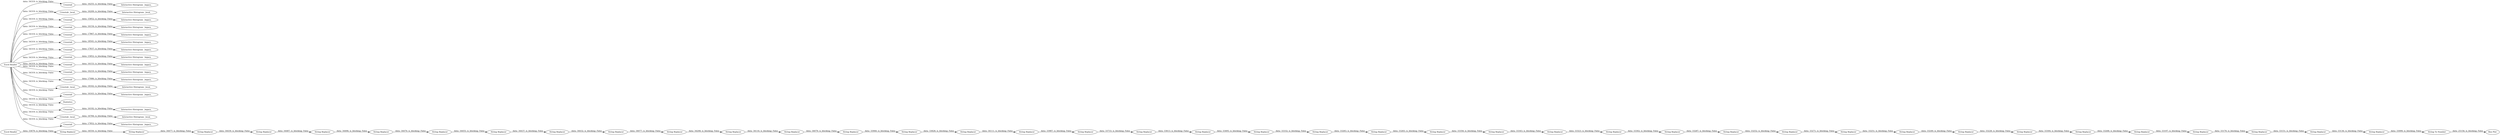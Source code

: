 digraph {
	"7689984694085838954_54" [label="String Replacer"]
	"7689984694085838954_77" [label=Crosstab]
	"7689984694085838954_2" [label="Crosstab _local_"]
	"7689984694085838954_82" [label=Crosstab]
	"7689984694085838954_62" [label=Crosstab]
	"7689984694085838954_43" [label="String Replacer"]
	"7689984694085838954_84" [label="Interactive Histogram _legacy_"]
	"7689984694085838954_47" [label="String To Number"]
	"7689984694085838954_51" [label="String Replacer"]
	"7689984694085838954_101" [label="String Replacer"]
	"7689984694085838954_76" [label=Crosstab]
	"7689984694085838954_53" [label="String Replacer"]
	"7689984694085838954_95" [label="String Replacer"]
	"7689984694085838954_48" [label="String Replacer"]
	"7689984694085838954_70" [label=Crosstab]
	"7689984694085838954_52" [label="String Replacer"]
	"7689984694085838954_86" [label="Excel Reader"]
	"7689984694085838954_81" [label=Crosstab]
	"7689984694085838954_74" [label="Interactive Histogram _legacy_"]
	"7689984694085838954_69" [label="Interactive Histogram _legacy_"]
	"7689984694085838954_92" [label="String Replacer"]
	"7689984694085838954_6" [label="Interactive Histogram _local_"]
	"7689984694085838954_98" [label="String Replacer"]
	"7689984694085838954_71" [label=Crosstab]
	"7689984694085838954_58" [label="Box Plot"]
	"7689984694085838954_61" [label=Crosstab]
	"7689984694085838954_55" [label="String Replacer"]
	"7689984694085838954_112" [label="String Replacer"]
	"7689984694085838954_108" [label="String Replacer"]
	"7689984694085838954_105" [label="String Replacer"]
	"7689984694085838954_97" [label="String Replacer"]
	"7689984694085838954_63" [label=Crosstab]
	"7689984694085838954_106" [label="String Replacer"]
	"7689984694085838954_80" [label=Crosstab]
	"7689984694085838954_7" [label="Crosstab _local_"]
	"7689984694085838954_114" [label="String Replacer"]
	"7689984694085838954_103" [label="String Replacer"]
	"7689984694085838954_59" [label="Excel Reader"]
	"7689984694085838954_64" [label=Crosstab]
	"7689984694085838954_65" [label="Interactive Histogram _legacy_"]
	"7689984694085838954_50" [label="String Replacer"]
	"7689984694085838954_104" [label="String Replacer"]
	"7689984694085838954_90" [label="String Replacer"]
	"7689984694085838954_110" [label="String Replacer"]
	"7689984694085838954_89" [label="String Replacer"]
	"7689984694085838954_88" [label="String Replacer"]
	"7689984694085838954_8" [label=Statistics]
	"7689984694085838954_78" [label="Interactive Histogram _legacy_"]
	"7689984694085838954_45" [label="String Replacer"]
	"7689984694085838954_72" [label=Crosstab]
	"7689984694085838954_99" [label="String Replacer"]
	"7689984694085838954_3" [label="Interactive Histogram _local_"]
	"7689984694085838954_46" [label="String Replacer"]
	"7689984694085838954_67" [label="Interactive Histogram _legacy_"]
	"7689984694085838954_68" [label="Interactive Histogram _legacy_"]
	"7689984694085838954_111" [label="String Replacer"]
	"7689984694085838954_75" [label="Interactive Histogram _legacy_"]
	"7689984694085838954_113" [label="String Replacer"]
	"7689984694085838954_96" [label="String Replacer"]
	"7689984694085838954_94" [label="String Replacer"]
	"7689984694085838954_73" [label="Interactive Histogram _legacy_"]
	"7689984694085838954_44" [label="String Replacer"]
	"7689984694085838954_100" [label="String Replacer"]
	"7689984694085838954_49" [label="String Replacer"]
	"7689984694085838954_79" [label="Interactive Histogram _legacy_"]
	"7689984694085838954_5" [label="Crosstab _local_"]
	"7689984694085838954_83" [label="Interactive Histogram _legacy_"]
	"7689984694085838954_109" [label="String Replacer"]
	"7689984694085838954_60" [label=Crosstab]
	"7689984694085838954_85" [label="Interactive Histogram _legacy_"]
	"7689984694085838954_66" [label="Interactive Histogram _legacy_"]
	"7689984694085838954_87" [label="String Replacer"]
	"7689984694085838954_102" [label="String Replacer"]
	"7689984694085838954_4" [label="Interactive Histogram _local_"]
	"7689984694085838954_93" [label="String Replacer"]
	"7689984694085838954_91" [label="String Replacer"]
	"7689984694085838954_107" [label="String Replacer"]
	"7689984694085838954_7" -> "7689984694085838954_6" [label="data: 18162; is_blocking: False"]
	"7689984694085838954_59" -> "7689984694085838954_2" [label="data: 34319; is_blocking: False"]
	"7689984694085838954_106" -> "7689984694085838954_107" [label="data: 33249; is_blocking: False"]
	"7689984694085838954_98" -> "7689984694085838954_99" [label="data: 33343; is_blocking: False"]
	"7689984694085838954_59" -> "7689984694085838954_82" [label="data: 34319; is_blocking: False"]
	"7689984694085838954_59" -> "7689984694085838954_7" [label="data: 34319; is_blocking: False"]
	"7689984694085838954_59" -> "7689984694085838954_81" [label="data: 34319; is_blocking: False"]
	"7689984694085838954_59" -> "7689984694085838954_80" [label="data: 34319; is_blocking: False"]
	"7689984694085838954_80" -> "7689984694085838954_83" [label="data: 17086; is_blocking: False"]
	"7689984694085838954_99" -> "7689984694085838954_100" [label="data: 33323; is_blocking: False"]
	"7689984694085838954_53" -> "7689984694085838954_90" [label="data: 34432; is_blocking: False"]
	"7689984694085838954_59" -> "7689984694085838954_5" [label="data: 34319; is_blocking: False"]
	"7689984694085838954_44" -> "7689984694085838954_45" [label="data: 34477; is_blocking: False"]
	"7689984694085838954_59" -> "7689984694085838954_8" [label="data: 34319; is_blocking: False"]
	"7689984694085838954_90" -> "7689984694085838954_52" [label="data: 34077; is_blocking: False"]
	"7689984694085838954_59" -> "7689984694085838954_71" [label="data: 34319; is_blocking: False"]
	"7689984694085838954_103" -> "7689984694085838954_105" [label="data: 33271; is_blocking: False"]
	"7689984694085838954_59" -> "7689984694085838954_64" [label="data: 34319; is_blocking: False"]
	"7689984694085838954_45" -> "7689984694085838954_46" [label="data: 34439; is_blocking: False"]
	"7689984694085838954_114" -> "7689984694085838954_47" [label="data: 33099; is_blocking: False"]
	"7689984694085838954_50" -> "7689984694085838954_51" [label="data: 34496; is_blocking: False"]
	"7689984694085838954_49" -> "7689984694085838954_53" [label="data: 34437; is_blocking: False"]
	"7689984694085838954_82" -> "7689984694085838954_85" [label="data: 15852; is_blocking: False"]
	"7689984694085838954_86" -> "7689984694085838954_43" [label="data: 33679; is_blocking: False"]
	"7689984694085838954_96" -> "7689984694085838954_97" [label="data: 33283; is_blocking: False"]
	"7689984694085838954_76" -> "7689984694085838954_78" [label="data: 17867; is_blocking: False"]
	"7689984694085838954_52" -> "7689984694085838954_54" [label="data: 34208; is_blocking: False"]
	"7689984694085838954_59" -> "7689984694085838954_60" [label="data: 34319; is_blocking: False"]
	"7689984694085838954_60" -> "7689984694085838954_65" [label="data: 17852; is_blocking: False"]
	"7689984694085838954_47" -> "7689984694085838954_58" [label="data: 25156; is_blocking: False"]
	"7689984694085838954_105" -> "7689984694085838954_106" [label="data: 33251; is_blocking: False"]
	"7689984694085838954_63" -> "7689984694085838954_68" [label="data: 16210; is_blocking: False"]
	"7689984694085838954_102" -> "7689984694085838954_103" [label="data: 33252; is_blocking: False"]
	"7689984694085838954_2" -> "7689984694085838954_3" [label="data: 16209; is_blocking: False"]
	"7689984694085838954_95" -> "7689984694085838954_96" [label="data: 33283; is_blocking: False"]
	"7689984694085838954_112" -> "7689984694085838954_113" [label="data: 33151; is_blocking: False"]
	"7689984694085838954_97" -> "7689984694085838954_98" [label="data: 33358; is_blocking: False"]
	"7689984694085838954_108" -> "7689984694085838954_109" [label="data: 33304; is_blocking: False"]
	"7689984694085838954_59" -> "7689984694085838954_63" [label="data: 34319; is_blocking: False"]
	"7689984694085838954_70" -> "7689984694085838954_73" [label="data: 18541; is_blocking: False"]
	"7689984694085838954_113" -> "7689984694085838954_114" [label="data: 33136; is_blocking: False"]
	"7689984694085838954_92" -> "7689984694085838954_93" [label="data: 33733; is_blocking: False"]
	"7689984694085838954_59" -> "7689984694085838954_61" [label="data: 34319; is_blocking: False"]
	"7689984694085838954_72" -> "7689984694085838954_75" [label="data: 16192; is_blocking: False"]
	"7689984694085838954_100" -> "7689984694085838954_101" [label="data: 33302; is_blocking: False"]
	"7689984694085838954_107" -> "7689984694085838954_108" [label="data: 33228; is_blocking: False"]
	"7689984694085838954_71" -> "7689984694085838954_74" [label="data: 15852; is_blocking: False"]
	"7689984694085838954_59" -> "7689984694085838954_70" [label="data: 34319; is_blocking: False"]
	"7689984694085838954_61" -> "7689984694085838954_66" [label="data: 16153; is_blocking: False"]
	"7689984694085838954_43" -> "7689984694085838954_44" [label="data: 34550; is_blocking: False"]
	"7689984694085838954_59" -> "7689984694085838954_62" [label="data: 34319; is_blocking: False"]
	"7689984694085838954_89" -> "7689984694085838954_91" [label="data: 34111; is_blocking: False"]
	"7689984694085838954_55" -> "7689984694085838954_87" [label="data: 34079; is_blocking: False"]
	"7689984694085838954_59" -> "7689984694085838954_76" [label="data: 34319; is_blocking: False"]
	"7689984694085838954_87" -> "7689984694085838954_88" [label="data: 33940; is_blocking: False"]
	"7689984694085838954_62" -> "7689984694085838954_67" [label="data: 16154; is_blocking: False"]
	"7689984694085838954_5" -> "7689984694085838954_4" [label="data: 16784; is_blocking: False"]
	"7689984694085838954_54" -> "7689984694085838954_55" [label="data: 34116; is_blocking: False"]
	"7689984694085838954_110" -> "7689984694085838954_111" [label="data: 33197; is_blocking: False"]
	"7689984694085838954_101" -> "7689984694085838954_102" [label="data: 33287; is_blocking: False"]
	"7689984694085838954_59" -> "7689984694085838954_72" [label="data: 34319; is_blocking: False"]
	"7689984694085838954_77" -> "7689984694085838954_79" [label="data: 16255; is_blocking: False"]
	"7689984694085838954_81" -> "7689984694085838954_84" [label="data: 17837; is_blocking: False"]
	"7689984694085838954_109" -> "7689984694085838954_110" [label="data: 33268; is_blocking: False"]
	"7689984694085838954_111" -> "7689984694085838954_112" [label="data: 33170; is_blocking: False"]
	"7689984694085838954_59" -> "7689984694085838954_77" [label="data: 34319; is_blocking: False"]
	"7689984694085838954_94" -> "7689984694085838954_104" [label="data: 33495; is_blocking: False"]
	"7689984694085838954_64" -> "7689984694085838954_69" [label="data: 16163; is_blocking: False"]
	"7689984694085838954_93" -> "7689984694085838954_94" [label="data: 33613; is_blocking: False"]
	"7689984694085838954_48" -> "7689984694085838954_49" [label="data: 34455; is_blocking: False"]
	"7689984694085838954_104" -> "7689984694085838954_95" [label="data: 33332; is_blocking: False"]
	"7689984694085838954_46" -> "7689984694085838954_50" [label="data: 34487; is_blocking: False"]
	"7689984694085838954_88" -> "7689984694085838954_89" [label="data: 33828; is_blocking: False"]
	"7689984694085838954_91" -> "7689984694085838954_92" [label="data: 33987; is_blocking: False"]
	"7689984694085838954_51" -> "7689984694085838954_48" [label="data: 34470; is_blocking: False"]
	rankdir=LR
}
